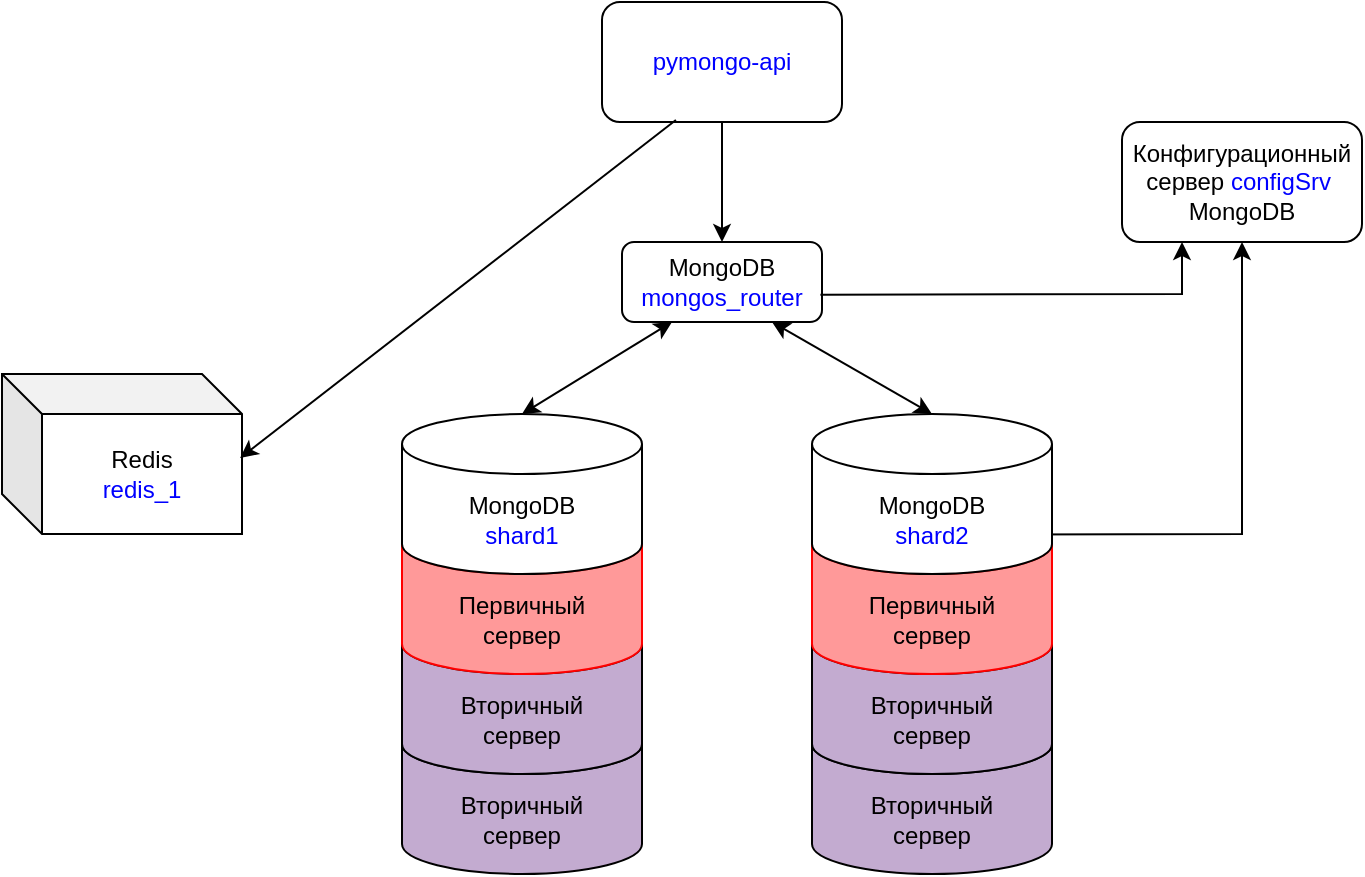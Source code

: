 <mxfile version="24.8.4">
  <diagram name="Page-1" id="-H_mtQnk-PTXWXPvYvuk">
    <mxGraphModel dx="1242" dy="749" grid="1" gridSize="10" guides="1" tooltips="1" connect="1" arrows="1" fold="1" page="1" pageScale="1" pageWidth="1169" pageHeight="827" math="0" shadow="0">
      <root>
        <mxCell id="0" />
        <mxCell id="1" parent="0" />
        <mxCell id="O0JGWU8lI0FsoURaPSgX-9" value="Вторичный&lt;div&gt;сервер&lt;/div&gt;" style="shape=cylinder3;whiteSpace=wrap;html=1;boundedLbl=1;backgroundOutline=1;size=15;fillColor=#C3ABD0;" parent="1" vertex="1">
          <mxGeometry x="505" y="650" width="120" height="80" as="geometry" />
        </mxCell>
        <mxCell id="O0JGWU8lI0FsoURaPSgX-8" value="Вторичный&lt;div&gt;сервер&lt;/div&gt;" style="shape=cylinder3;whiteSpace=wrap;html=1;boundedLbl=1;backgroundOutline=1;size=15;fillColor=#C3ABD0;" parent="1" vertex="1">
          <mxGeometry x="505" y="600" width="120" height="80" as="geometry" />
        </mxCell>
        <mxCell id="O0JGWU8lI0FsoURaPSgX-6" value="Вторичный&lt;div&gt;сервер&lt;/div&gt;" style="shape=cylinder3;whiteSpace=wrap;html=1;boundedLbl=1;backgroundOutline=1;size=15;fillColor=#C3ABD0;" parent="1" vertex="1">
          <mxGeometry x="300" y="650" width="120" height="80" as="geometry" />
        </mxCell>
        <mxCell id="O0JGWU8lI0FsoURaPSgX-5" value="Вторичный&lt;div&gt;сервер&lt;/div&gt;" style="shape=cylinder3;whiteSpace=wrap;html=1;boundedLbl=1;backgroundOutline=1;size=15;fillColor=#C3ABD0;" parent="1" vertex="1">
          <mxGeometry x="300" y="600" width="120" height="80" as="geometry" />
        </mxCell>
        <mxCell id="jYWn2WIOkaRR7hL1_p1A-22" value="Первичный&lt;div&gt;сервер&lt;/div&gt;" style="shape=cylinder3;whiteSpace=wrap;html=1;boundedLbl=1;backgroundOutline=1;size=15;strokeColor=#FF0000;fillColor=#FF9999;" parent="1" vertex="1">
          <mxGeometry x="505" y="550" width="120" height="80" as="geometry" />
        </mxCell>
        <mxCell id="jYWn2WIOkaRR7hL1_p1A-18" value="Первичный&lt;div&gt;сервер&lt;/div&gt;" style="shape=cylinder3;whiteSpace=wrap;html=1;boundedLbl=1;backgroundOutline=1;size=15;strokeColor=#FF0000;fillColor=#FF9999;" parent="1" vertex="1">
          <mxGeometry x="300" y="550" width="120" height="80" as="geometry" />
        </mxCell>
        <mxCell id="zA23MoTUsTF4_91t8viU-2" value="MongoDB&lt;div&gt;&lt;font color=&quot;#0000ff&quot;&gt;shard1&lt;/font&gt;&lt;/div&gt;" style="shape=cylinder3;whiteSpace=wrap;html=1;boundedLbl=1;backgroundOutline=1;size=15;" parent="1" vertex="1">
          <mxGeometry x="300" y="500" width="120" height="80" as="geometry" />
        </mxCell>
        <mxCell id="jYWn2WIOkaRR7hL1_p1A-4" value="&lt;div&gt;MongoDB&lt;/div&gt;&lt;div&gt;&lt;font color=&quot;#0000ff&quot;&gt;mongos_router&lt;/font&gt;&lt;/div&gt;" style="rounded=1;whiteSpace=wrap;html=1;" parent="1" vertex="1">
          <mxGeometry x="410" y="414" width="100" height="40" as="geometry" />
        </mxCell>
        <mxCell id="jYWn2WIOkaRR7hL1_p1A-5" value="Конфигурационный сервер &lt;font color=&quot;#0000ff&quot;&gt;configSrv&lt;/font&gt;&amp;nbsp;&lt;div&gt;MongoDB&lt;/div&gt;" style="rounded=1;whiteSpace=wrap;html=1;" parent="1" vertex="1">
          <mxGeometry x="660" y="354" width="120" height="60" as="geometry" />
        </mxCell>
        <mxCell id="jYWn2WIOkaRR7hL1_p1A-6" value="" style="endArrow=classic;html=1;rounded=0;exitX=0.5;exitY=1;exitDx=0;exitDy=0;entryX=0.5;entryY=0;entryDx=0;entryDy=0;" parent="1" target="jYWn2WIOkaRR7hL1_p1A-4" edge="1">
          <mxGeometry width="50" height="50" relative="1" as="geometry">
            <mxPoint x="460" y="354" as="sourcePoint" />
            <mxPoint x="520" y="480" as="targetPoint" />
          </mxGeometry>
        </mxCell>
        <mxCell id="jYWn2WIOkaRR7hL1_p1A-10" value="" style="endArrow=classic;html=1;rounded=0;entryX=0.5;entryY=1;entryDx=0;entryDy=0;exitX=1.043;exitY=0.753;exitDx=0;exitDy=0;exitPerimeter=0;" parent="1" target="jYWn2WIOkaRR7hL1_p1A-5" edge="1">
          <mxGeometry width="50" height="50" relative="1" as="geometry">
            <mxPoint x="587.58" y="560.24" as="sourcePoint" />
            <mxPoint x="520" y="480" as="targetPoint" />
            <Array as="points">
              <mxPoint x="720" y="560" />
            </Array>
          </mxGeometry>
        </mxCell>
        <mxCell id="jYWn2WIOkaRR7hL1_p1A-21" value="MongoDB&lt;div&gt;&lt;span style=&quot;background-color: initial;&quot;&gt;&lt;font color=&quot;#0000ff&quot;&gt;shard2&lt;/font&gt;&lt;/span&gt;&lt;/div&gt;" style="shape=cylinder3;whiteSpace=wrap;html=1;boundedLbl=1;backgroundOutline=1;size=15;" parent="1" vertex="1">
          <mxGeometry x="505" y="500" width="120" height="80" as="geometry" />
        </mxCell>
        <mxCell id="jYWn2WIOkaRR7hL1_p1A-34" value="&lt;font color=&quot;#0000ff&quot;&gt;pymongo-api&lt;/font&gt;" style="rounded=1;whiteSpace=wrap;html=1;" parent="1" vertex="1">
          <mxGeometry x="400" y="294" width="120" height="60" as="geometry" />
        </mxCell>
        <mxCell id="O0JGWU8lI0FsoURaPSgX-1" value="" style="endArrow=classic;startArrow=classic;html=1;rounded=0;exitX=0.5;exitY=0;exitDx=0;exitDy=0;exitPerimeter=0;entryX=0.75;entryY=1;entryDx=0;entryDy=0;" parent="1" source="jYWn2WIOkaRR7hL1_p1A-21" target="jYWn2WIOkaRR7hL1_p1A-4" edge="1">
          <mxGeometry width="50" height="50" relative="1" as="geometry">
            <mxPoint x="320" y="420" as="sourcePoint" />
            <mxPoint x="370" y="370" as="targetPoint" />
          </mxGeometry>
        </mxCell>
        <mxCell id="O0JGWU8lI0FsoURaPSgX-2" value="" style="endArrow=classic;startArrow=classic;html=1;rounded=0;exitX=0.5;exitY=0;exitDx=0;exitDy=0;exitPerimeter=0;entryX=0.25;entryY=1;entryDx=0;entryDy=0;" parent="1" source="zA23MoTUsTF4_91t8viU-2" target="jYWn2WIOkaRR7hL1_p1A-4" edge="1">
          <mxGeometry width="50" height="50" relative="1" as="geometry">
            <mxPoint x="575" y="510" as="sourcePoint" />
            <mxPoint x="495" y="464" as="targetPoint" />
          </mxGeometry>
        </mxCell>
        <mxCell id="O0JGWU8lI0FsoURaPSgX-3" value="" style="endArrow=classic;html=1;rounded=0;entryX=0.25;entryY=1;entryDx=0;entryDy=0;exitX=0.992;exitY=0.659;exitDx=0;exitDy=0;exitPerimeter=0;" parent="1" source="jYWn2WIOkaRR7hL1_p1A-4" target="jYWn2WIOkaRR7hL1_p1A-5" edge="1">
          <mxGeometry width="50" height="50" relative="1" as="geometry">
            <mxPoint x="320" y="420" as="sourcePoint" />
            <mxPoint x="640" y="370" as="targetPoint" />
            <Array as="points">
              <mxPoint x="690" y="440" />
            </Array>
          </mxGeometry>
        </mxCell>
        <mxCell id="YEn8krl3zml85tbBqMSh-1" value="Redis&lt;br&gt;&lt;font color=&quot;#0000ff&quot;&gt;redis_1&lt;/font&gt;" style="shape=cube;whiteSpace=wrap;html=1;boundedLbl=1;backgroundOutline=1;darkOpacity=0.05;darkOpacity2=0.1;" vertex="1" parent="1">
          <mxGeometry x="100" y="480" width="120" height="80" as="geometry" />
        </mxCell>
        <mxCell id="YEn8krl3zml85tbBqMSh-2" value="" style="endArrow=classic;html=1;rounded=0;exitX=0.308;exitY=0.983;exitDx=0;exitDy=0;exitPerimeter=0;entryX=0.992;entryY=0.525;entryDx=0;entryDy=0;entryPerimeter=0;" edge="1" parent="1" source="jYWn2WIOkaRR7hL1_p1A-34" target="YEn8krl3zml85tbBqMSh-1">
          <mxGeometry width="50" height="50" relative="1" as="geometry">
            <mxPoint x="200" y="550" as="sourcePoint" />
            <mxPoint x="250" y="500" as="targetPoint" />
          </mxGeometry>
        </mxCell>
      </root>
    </mxGraphModel>
  </diagram>
</mxfile>
